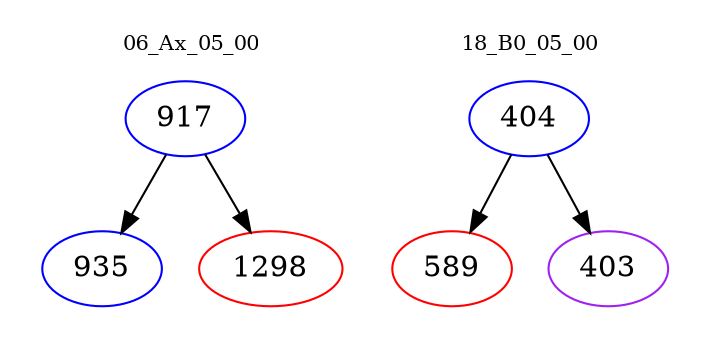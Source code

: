 digraph{
subgraph cluster_0 {
color = white
label = "06_Ax_05_00";
fontsize=10;
T0_917 [label="917", color="blue"]
T0_917 -> T0_935 [color="black"]
T0_935 [label="935", color="blue"]
T0_917 -> T0_1298 [color="black"]
T0_1298 [label="1298", color="red"]
}
subgraph cluster_1 {
color = white
label = "18_B0_05_00";
fontsize=10;
T1_404 [label="404", color="blue"]
T1_404 -> T1_589 [color="black"]
T1_589 [label="589", color="red"]
T1_404 -> T1_403 [color="black"]
T1_403 [label="403", color="purple"]
}
}

